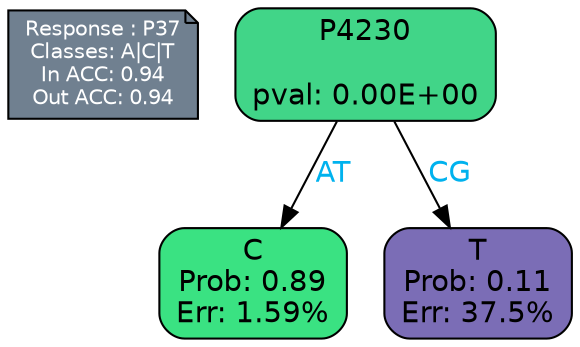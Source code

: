 digraph Tree {
node [shape=box, style="filled, rounded", color="black", fontname=helvetica] ;
graph [ranksep=equally, splines=polylines, bgcolor=transparent, dpi=600] ;
edge [fontname=helvetica] ;
LEGEND [label="Response : P37
Classes: A|C|T
In ACC: 0.94
Out ACC: 0.94
",shape=note,align=left,style=filled,fillcolor="slategray",fontcolor="white",fontsize=10];1 [label="P4230

pval: 0.00E+00", fillcolor="#41d588"] ;
2 [label="C
Prob: 0.89
Err: 1.59%", fillcolor="#3ae282"] ;
3 [label="T
Prob: 0.11
Err: 37.5%", fillcolor="#7b6db6"] ;
1 -> 2 [label="AT",fontcolor=deepskyblue2] ;
1 -> 3 [label="CG",fontcolor=deepskyblue2] ;
{rank = same; 2;3;}{rank = same; LEGEND;1;}}